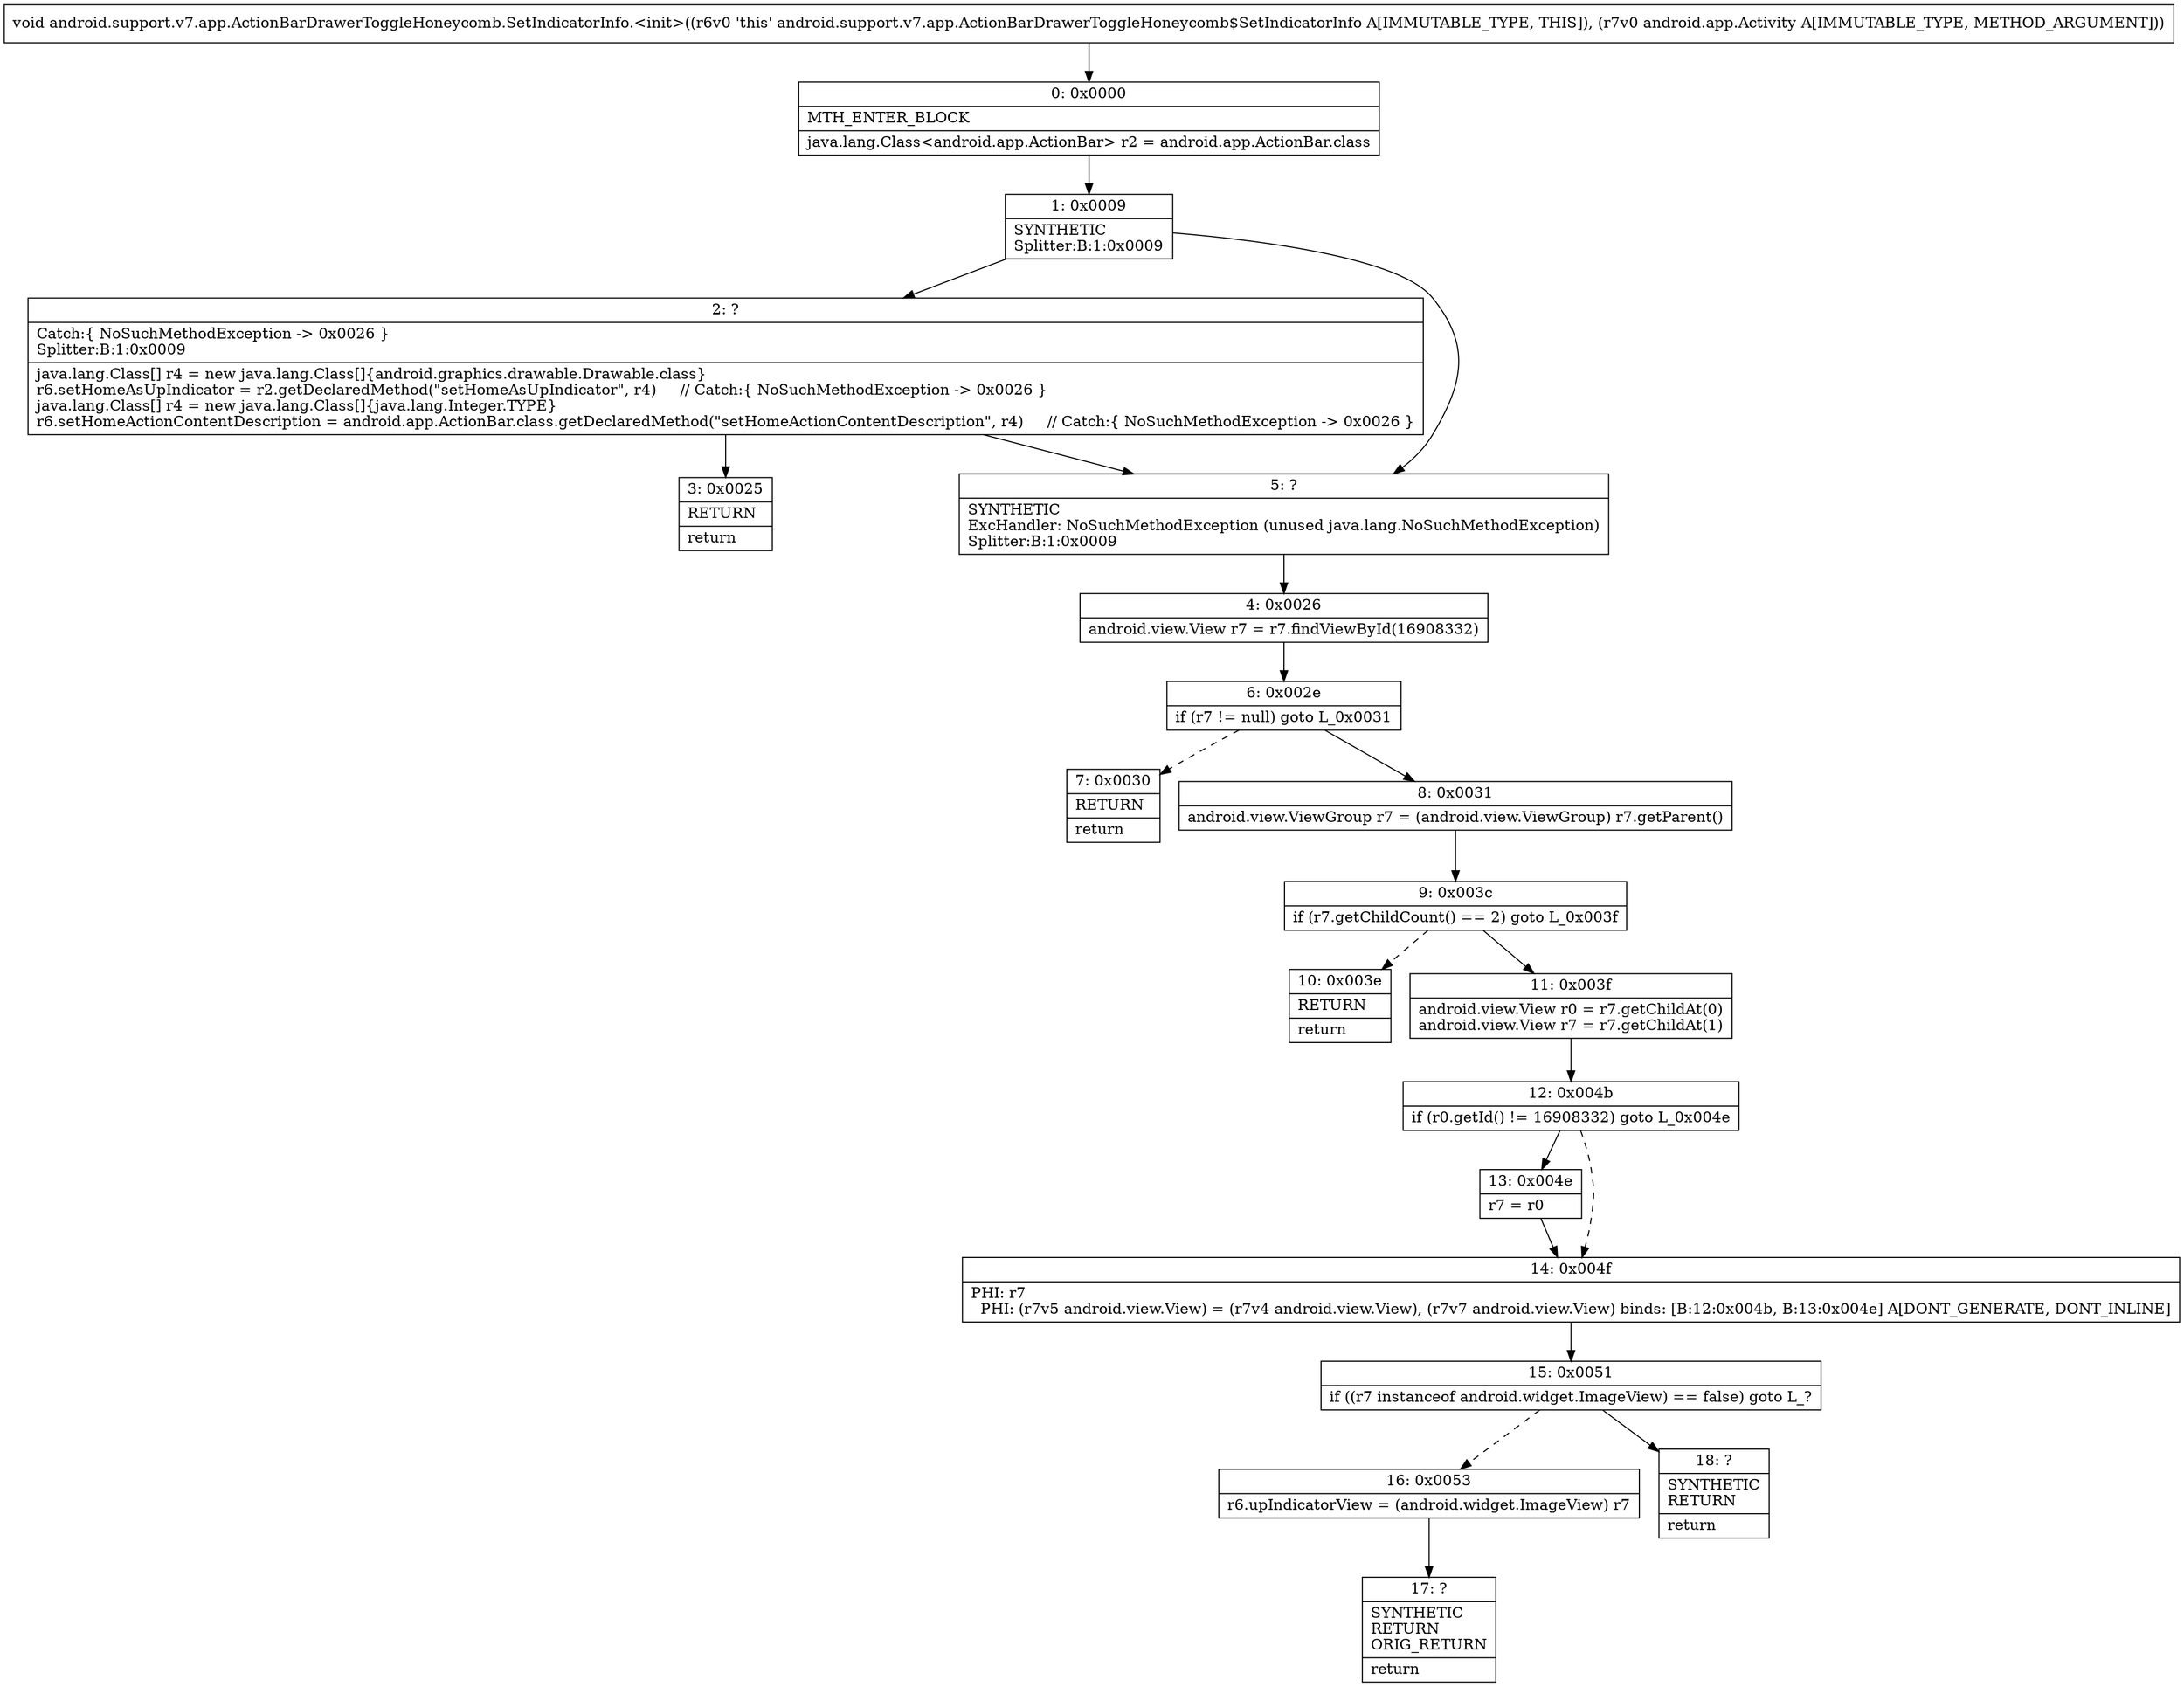 digraph "CFG forandroid.support.v7.app.ActionBarDrawerToggleHoneycomb.SetIndicatorInfo.\<init\>(Landroid\/app\/Activity;)V" {
Node_0 [shape=record,label="{0\:\ 0x0000|MTH_ENTER_BLOCK\l|java.lang.Class\<android.app.ActionBar\> r2 = android.app.ActionBar.class\l}"];
Node_1 [shape=record,label="{1\:\ 0x0009|SYNTHETIC\lSplitter:B:1:0x0009\l}"];
Node_2 [shape=record,label="{2\:\ ?|Catch:\{ NoSuchMethodException \-\> 0x0026 \}\lSplitter:B:1:0x0009\l|java.lang.Class[] r4 = new java.lang.Class[]\{android.graphics.drawable.Drawable.class\}\lr6.setHomeAsUpIndicator = r2.getDeclaredMethod(\"setHomeAsUpIndicator\", r4)     \/\/ Catch:\{ NoSuchMethodException \-\> 0x0026 \}\ljava.lang.Class[] r4 = new java.lang.Class[]\{java.lang.Integer.TYPE\}\lr6.setHomeActionContentDescription = android.app.ActionBar.class.getDeclaredMethod(\"setHomeActionContentDescription\", r4)     \/\/ Catch:\{ NoSuchMethodException \-\> 0x0026 \}\l}"];
Node_3 [shape=record,label="{3\:\ 0x0025|RETURN\l|return\l}"];
Node_4 [shape=record,label="{4\:\ 0x0026|android.view.View r7 = r7.findViewById(16908332)\l}"];
Node_5 [shape=record,label="{5\:\ ?|SYNTHETIC\lExcHandler: NoSuchMethodException (unused java.lang.NoSuchMethodException)\lSplitter:B:1:0x0009\l}"];
Node_6 [shape=record,label="{6\:\ 0x002e|if (r7 != null) goto L_0x0031\l}"];
Node_7 [shape=record,label="{7\:\ 0x0030|RETURN\l|return\l}"];
Node_8 [shape=record,label="{8\:\ 0x0031|android.view.ViewGroup r7 = (android.view.ViewGroup) r7.getParent()\l}"];
Node_9 [shape=record,label="{9\:\ 0x003c|if (r7.getChildCount() == 2) goto L_0x003f\l}"];
Node_10 [shape=record,label="{10\:\ 0x003e|RETURN\l|return\l}"];
Node_11 [shape=record,label="{11\:\ 0x003f|android.view.View r0 = r7.getChildAt(0)\landroid.view.View r7 = r7.getChildAt(1)\l}"];
Node_12 [shape=record,label="{12\:\ 0x004b|if (r0.getId() != 16908332) goto L_0x004e\l}"];
Node_13 [shape=record,label="{13\:\ 0x004e|r7 = r0\l}"];
Node_14 [shape=record,label="{14\:\ 0x004f|PHI: r7 \l  PHI: (r7v5 android.view.View) = (r7v4 android.view.View), (r7v7 android.view.View) binds: [B:12:0x004b, B:13:0x004e] A[DONT_GENERATE, DONT_INLINE]\l}"];
Node_15 [shape=record,label="{15\:\ 0x0051|if ((r7 instanceof android.widget.ImageView) == false) goto L_?\l}"];
Node_16 [shape=record,label="{16\:\ 0x0053|r6.upIndicatorView = (android.widget.ImageView) r7\l}"];
Node_17 [shape=record,label="{17\:\ ?|SYNTHETIC\lRETURN\lORIG_RETURN\l|return\l}"];
Node_18 [shape=record,label="{18\:\ ?|SYNTHETIC\lRETURN\l|return\l}"];
MethodNode[shape=record,label="{void android.support.v7.app.ActionBarDrawerToggleHoneycomb.SetIndicatorInfo.\<init\>((r6v0 'this' android.support.v7.app.ActionBarDrawerToggleHoneycomb$SetIndicatorInfo A[IMMUTABLE_TYPE, THIS]), (r7v0 android.app.Activity A[IMMUTABLE_TYPE, METHOD_ARGUMENT])) }"];
MethodNode -> Node_0;
Node_0 -> Node_1;
Node_1 -> Node_2;
Node_1 -> Node_5;
Node_2 -> Node_3;
Node_2 -> Node_5;
Node_4 -> Node_6;
Node_5 -> Node_4;
Node_6 -> Node_7[style=dashed];
Node_6 -> Node_8;
Node_8 -> Node_9;
Node_9 -> Node_10[style=dashed];
Node_9 -> Node_11;
Node_11 -> Node_12;
Node_12 -> Node_13;
Node_12 -> Node_14[style=dashed];
Node_13 -> Node_14;
Node_14 -> Node_15;
Node_15 -> Node_16[style=dashed];
Node_15 -> Node_18;
Node_16 -> Node_17;
}

